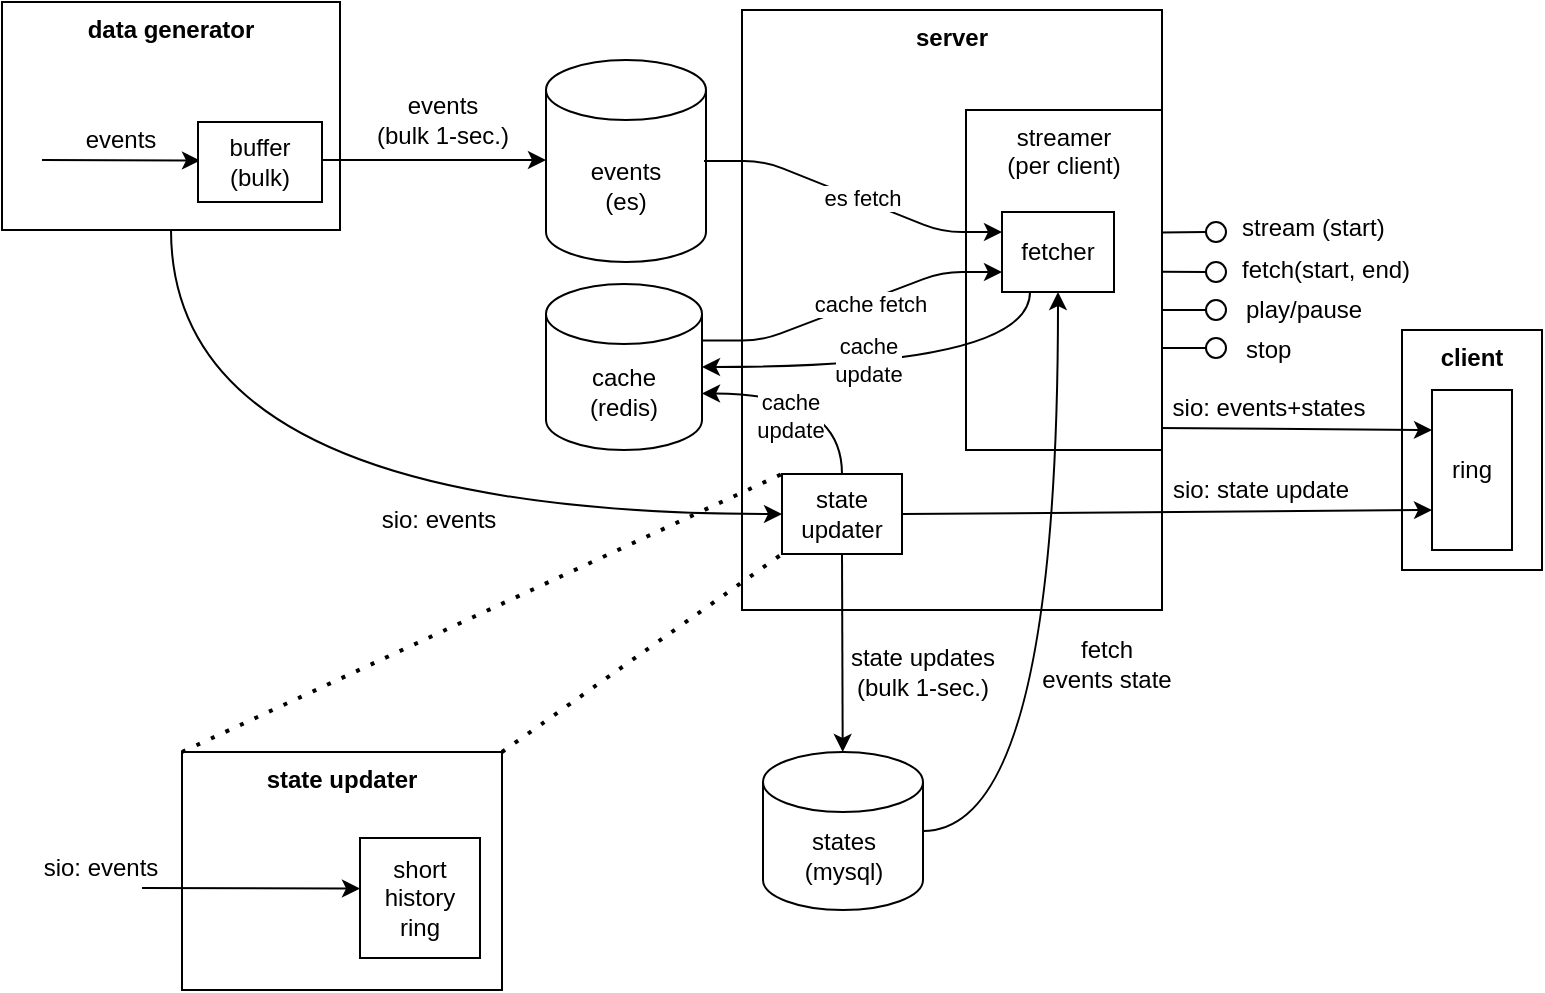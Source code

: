 <mxfile>
    <diagram id="iySTPJm4EqNGzjUjztas" name="Page-1">
        <mxGraphModel dx="867" dy="547" grid="1" gridSize="10" guides="1" tooltips="1" connect="1" arrows="1" fold="1" page="1" pageScale="1" pageWidth="827" pageHeight="1169" math="0" shadow="0">
            <root>
                <mxCell id="0"/>
                <mxCell id="1" parent="0"/>
                <mxCell id="96" value="stream (start)" style="text;html=1;strokeColor=none;fillColor=none;align=left;verticalAlign=middle;whiteSpace=wrap;rounded=0;" parent="1" vertex="1">
                    <mxGeometry x="648" y="166" width="92" height="25" as="geometry"/>
                </mxCell>
                <mxCell id="97" value="play/pause" style="text;html=1;strokeColor=none;fillColor=none;align=left;verticalAlign=middle;whiteSpace=wrap;rounded=0;" parent="1" vertex="1">
                    <mxGeometry x="650" y="210" width="70" height="20" as="geometry"/>
                </mxCell>
                <mxCell id="99" value="fetch(start, end)" style="text;html=1;strokeColor=none;fillColor=none;align=left;verticalAlign=middle;whiteSpace=wrap;rounded=0;" parent="1" vertex="1">
                    <mxGeometry x="648" y="187" width="92" height="25" as="geometry"/>
                </mxCell>
                <mxCell id="100" value="stop" style="text;html=1;strokeColor=none;fillColor=none;align=left;verticalAlign=middle;whiteSpace=wrap;rounded=0;" parent="1" vertex="1">
                    <mxGeometry x="650" y="230" width="30" height="20" as="geometry"/>
                </mxCell>
                <mxCell id="117" value="" style="group" parent="1" vertex="1" connectable="0">
                    <mxGeometry x="608" y="215" width="34" height="10" as="geometry"/>
                </mxCell>
                <mxCell id="109" value="" style="ellipse;whiteSpace=wrap;html=1;aspect=fixed;" parent="117" vertex="1">
                    <mxGeometry x="24" width="10" height="10" as="geometry"/>
                </mxCell>
                <mxCell id="110" value="" style="endArrow=none;html=1;exitX=0;exitY=0.5;exitDx=0;exitDy=0;" parent="117" source="109" edge="1">
                    <mxGeometry width="50" height="50" relative="1" as="geometry">
                        <mxPoint x="20" y="26" as="sourcePoint"/>
                        <mxPoint y="5" as="targetPoint"/>
                    </mxGeometry>
                </mxCell>
                <mxCell id="128" value="&lt;b&gt;state updater&lt;/b&gt;" style="rounded=0;whiteSpace=wrap;html=1;verticalAlign=top;align=center;" parent="1" vertex="1">
                    <mxGeometry x="120" y="441" width="160" height="119" as="geometry"/>
                </mxCell>
                <mxCell id="42" value="&lt;b&gt;server&lt;/b&gt;" style="rounded=0;whiteSpace=wrap;html=1;verticalAlign=top;align=center;" parent="1" vertex="1">
                    <mxGeometry x="400" y="70" width="210" height="300" as="geometry"/>
                </mxCell>
                <mxCell id="103" value="" style="ellipse;whiteSpace=wrap;html=1;aspect=fixed;" parent="1" vertex="1">
                    <mxGeometry x="632" y="176" width="10" height="10" as="geometry"/>
                </mxCell>
                <mxCell id="104" value="" style="endArrow=none;html=1;exitX=0;exitY=0.5;exitDx=0;exitDy=0;entryX=0.997;entryY=0.36;entryDx=0;entryDy=0;entryPerimeter=0;" parent="1" source="103" target="43" edge="1">
                    <mxGeometry width="50" height="50" relative="1" as="geometry">
                        <mxPoint x="628" y="200" as="sourcePoint"/>
                        <mxPoint x="610" y="181" as="targetPoint"/>
                    </mxGeometry>
                </mxCell>
                <mxCell id="163" value="" style="group" parent="1" vertex="1" connectable="0">
                    <mxGeometry x="608" y="234" width="34" height="10" as="geometry"/>
                </mxCell>
                <mxCell id="164" value="" style="ellipse;whiteSpace=wrap;html=1;aspect=fixed;" parent="163" vertex="1">
                    <mxGeometry x="24" width="10" height="10" as="geometry"/>
                </mxCell>
                <mxCell id="165" value="" style="endArrow=none;html=1;exitX=0;exitY=0.5;exitDx=0;exitDy=0;" parent="163" source="164" edge="1">
                    <mxGeometry width="50" height="50" relative="1" as="geometry">
                        <mxPoint x="20" y="26" as="sourcePoint"/>
                        <mxPoint y="5" as="targetPoint"/>
                    </mxGeometry>
                </mxCell>
                <mxCell id="3" value="events&lt;br&gt;(es)" style="shape=cylinder3;whiteSpace=wrap;html=1;boundedLbl=1;backgroundOutline=1;size=15;" parent="1" vertex="1">
                    <mxGeometry x="302" y="95" width="80" height="101" as="geometry"/>
                </mxCell>
                <mxCell id="41" value="&lt;span&gt;&lt;b&gt;client&lt;/b&gt;&lt;/span&gt;" style="rounded=0;whiteSpace=wrap;html=1;verticalAlign=top;" parent="1" vertex="1">
                    <mxGeometry x="730" y="230" width="70" height="120" as="geometry"/>
                </mxCell>
                <mxCell id="160" value="" style="endArrow=none;html=1;exitX=0;exitY=0.5;exitDx=0;exitDy=0;entryX=0.997;entryY=0.476;entryDx=0;entryDy=0;entryPerimeter=0;" parent="1" source="159" target="43" edge="1">
                    <mxGeometry width="50" height="50" relative="1" as="geometry">
                        <mxPoint x="637" y="439" as="sourcePoint"/>
                        <mxPoint x="610" y="201" as="targetPoint"/>
                    </mxGeometry>
                </mxCell>
                <mxCell id="159" value="" style="ellipse;whiteSpace=wrap;html=1;aspect=fixed;" parent="1" vertex="1">
                    <mxGeometry x="632" y="196" width="10" height="10" as="geometry"/>
                </mxCell>
                <mxCell id="53" value="&lt;b&gt;data generator&lt;/b&gt;" style="rounded=0;whiteSpace=wrap;html=1;verticalAlign=top;align=center;" parent="1" vertex="1">
                    <mxGeometry x="30" y="66" width="169" height="114" as="geometry"/>
                </mxCell>
                <mxCell id="54" value="" style="endArrow=classic;html=1;entryX=0;entryY=0;entryDx=0;entryDy=30;entryPerimeter=0;" parent="1" edge="1">
                    <mxGeometry width="50" height="50" relative="1" as="geometry">
                        <mxPoint x="180" y="145" as="sourcePoint"/>
                        <mxPoint x="302" y="145" as="targetPoint"/>
                    </mxGeometry>
                </mxCell>
                <mxCell id="55" value="&lt;span style=&quot;font-size: 12px&quot;&gt;events&lt;br&gt;&lt;/span&gt;&lt;span style=&quot;font-size: 12px&quot;&gt;(bulk 1-sec.)&lt;/span&gt;&lt;span style=&quot;font-size: 12px&quot;&gt;&lt;br&gt;&lt;/span&gt;" style="edgeLabel;html=1;align=center;verticalAlign=middle;resizable=0;points=[];" parent="54" vertex="1" connectable="0">
                    <mxGeometry x="-0.083" y="-1" relative="1" as="geometry">
                        <mxPoint x="14" y="-21" as="offset"/>
                    </mxGeometry>
                </mxCell>
                <mxCell id="63" value="short&lt;br&gt;history&lt;br&gt;ring" style="rounded=0;whiteSpace=wrap;html=1;" parent="1" vertex="1">
                    <mxGeometry x="209" y="484" width="60" height="60" as="geometry"/>
                </mxCell>
                <mxCell id="89" value="" style="endArrow=classic;html=1;" parent="1" edge="1">
                    <mxGeometry width="50" height="50" relative="1" as="geometry">
                        <mxPoint x="50" y="145" as="sourcePoint"/>
                        <mxPoint x="129" y="145.29" as="targetPoint"/>
                    </mxGeometry>
                </mxCell>
                <mxCell id="92" value="events" style="text;html=1;align=center;verticalAlign=middle;resizable=0;points=[];autosize=1;strokeColor=none;fillColor=none;" parent="1" vertex="1">
                    <mxGeometry x="64" y="125.29" width="50" height="20" as="geometry"/>
                </mxCell>
                <mxCell id="93" value="" style="endArrow=classic;html=1;" parent="1" edge="1">
                    <mxGeometry width="50" height="50" relative="1" as="geometry">
                        <mxPoint x="100" y="509" as="sourcePoint"/>
                        <mxPoint x="209" y="509.29" as="targetPoint"/>
                    </mxGeometry>
                </mxCell>
                <mxCell id="94" value="sio: events" style="text;html=1;align=center;verticalAlign=middle;resizable=0;points=[];autosize=1;strokeColor=none;fillColor=none;" parent="1" vertex="1">
                    <mxGeometry x="44" y="489.29" width="70" height="20" as="geometry"/>
                </mxCell>
                <mxCell id="118" value="states&lt;br&gt;(mysql)" style="shape=cylinder3;whiteSpace=wrap;html=1;boundedLbl=1;backgroundOutline=1;size=15;" parent="1" vertex="1">
                    <mxGeometry x="410.5" y="441" width="80" height="79" as="geometry"/>
                </mxCell>
                <mxCell id="119" value="" style="endArrow=classic;html=1;exitX=0.5;exitY=1;exitDx=0;exitDy=0;" parent="1" source="136" target="118" edge="1">
                    <mxGeometry width="50" height="50" relative="1" as="geometry">
                        <mxPoint x="268.0" y="480" as="sourcePoint"/>
                        <mxPoint x="450" y="400" as="targetPoint"/>
                    </mxGeometry>
                </mxCell>
                <mxCell id="120" value="&lt;span style=&quot;font-size: 12px&quot;&gt;state updates&lt;br&gt;&lt;/span&gt;&lt;span style=&quot;font-size: 12px&quot;&gt;(bulk 1-sec.)&lt;/span&gt;&lt;span style=&quot;font-size: 12px&quot;&gt;&lt;br&gt;&lt;/span&gt;" style="edgeLabel;html=1;align=center;verticalAlign=middle;resizable=0;points=[];" parent="119" vertex="1" connectable="0">
                    <mxGeometry x="-0.083" y="-1" relative="1" as="geometry">
                        <mxPoint x="41" y="13" as="offset"/>
                    </mxGeometry>
                </mxCell>
                <mxCell id="122" value="buffer&lt;br&gt;(bulk)" style="rounded=0;whiteSpace=wrap;html=1;" parent="1" vertex="1">
                    <mxGeometry x="128" y="126" width="62" height="40" as="geometry"/>
                </mxCell>
                <mxCell id="135" value="" style="endArrow=classic;html=1;exitX=0.5;exitY=1;exitDx=0;exitDy=0;entryX=0;entryY=0.5;entryDx=0;entryDy=0;startArrow=none;edgeStyle=orthogonalEdgeStyle;curved=1;" parent="1" source="53" target="136" edge="1">
                    <mxGeometry width="50" height="50" relative="1" as="geometry">
                        <mxPoint x="281" y="320" as="sourcePoint"/>
                        <mxPoint x="400" y="319" as="targetPoint"/>
                    </mxGeometry>
                </mxCell>
                <mxCell id="139" value="&lt;span style=&quot;font-size: 12px&quot;&gt;sio: events&lt;/span&gt;" style="edgeLabel;html=1;align=center;verticalAlign=middle;resizable=0;points=[];" parent="135" vertex="1" connectable="0">
                    <mxGeometry x="0.117" y="-2" relative="1" as="geometry">
                        <mxPoint x="25" y="1" as="offset"/>
                    </mxGeometry>
                </mxCell>
                <mxCell id="136" value="state&lt;br&gt;updater" style="rounded=0;whiteSpace=wrap;html=1;" parent="1" vertex="1">
                    <mxGeometry x="420" y="302" width="60" height="40" as="geometry"/>
                </mxCell>
                <mxCell id="25" value="" style="endArrow=classic;html=1;exitX=1.025;exitY=0.915;exitDx=0;exitDy=0;exitPerimeter=0;entryX=0;entryY=0.25;entryDx=0;entryDy=0;" parent="1" target="147" edge="1">
                    <mxGeometry width="50" height="50" relative="1" as="geometry">
                        <mxPoint x="608" y="278.95" as="sourcePoint"/>
                        <mxPoint x="730" y="279" as="targetPoint"/>
                    </mxGeometry>
                </mxCell>
                <mxCell id="45" value="&lt;span style=&quot;font-size: 12px&quot;&gt;sio: e&lt;/span&gt;&lt;span style=&quot;font-size: 12px&quot;&gt;vents+states&lt;/span&gt;" style="edgeLabel;html=1;align=center;verticalAlign=middle;resizable=0;points=[];" parent="25" vertex="1" connectable="0">
                    <mxGeometry x="0.112" y="-1" relative="1" as="geometry">
                        <mxPoint x="-21" y="-12" as="offset"/>
                    </mxGeometry>
                </mxCell>
                <mxCell id="145" value="" style="endArrow=classic;html=1;exitX=1;exitY=0.5;exitDx=0;exitDy=0;entryX=0;entryY=0.75;entryDx=0;entryDy=0;" parent="1" source="136" target="147" edge="1">
                    <mxGeometry width="50" height="50" relative="1" as="geometry">
                        <mxPoint x="498.9" y="340.42" as="sourcePoint"/>
                        <mxPoint x="740" y="340" as="targetPoint"/>
                    </mxGeometry>
                </mxCell>
                <mxCell id="146" value="&lt;span style=&quot;font-size: 12px&quot;&gt;sio: state update&lt;/span&gt;" style="edgeLabel;html=1;align=center;verticalAlign=middle;resizable=0;points=[];" parent="145" vertex="1" connectable="0">
                    <mxGeometry x="0.112" y="-1" relative="1" as="geometry">
                        <mxPoint x="31" y="-12" as="offset"/>
                    </mxGeometry>
                </mxCell>
                <mxCell id="147" value="ring" style="rounded=0;whiteSpace=wrap;html=1;" parent="1" vertex="1">
                    <mxGeometry x="745" y="260" width="40" height="80" as="geometry"/>
                </mxCell>
                <mxCell id="148" value="" style="endArrow=classic;html=1;exitX=0.5;exitY=0;exitDx=0;exitDy=0;entryX=1;entryY=0;entryDx=0;entryDy=54.75;entryPerimeter=0;edgeStyle=orthogonalEdgeStyle;curved=1;" parent="1" source="136" target="150" edge="1">
                    <mxGeometry width="50" height="50" relative="1" as="geometry">
                        <mxPoint x="230.0" y="231.85" as="sourcePoint"/>
                        <mxPoint x="340" y="250" as="targetPoint"/>
                    </mxGeometry>
                </mxCell>
                <mxCell id="170" value="cache&lt;br&gt;update" style="edgeLabel;html=1;align=center;verticalAlign=middle;resizable=0;points=[];" parent="148" vertex="1" connectable="0">
                    <mxGeometry x="0.083" y="8" relative="1" as="geometry">
                        <mxPoint x="-7" y="3" as="offset"/>
                    </mxGeometry>
                </mxCell>
                <mxCell id="150" value="cache&lt;br&gt;(redis)" style="shape=cylinder3;whiteSpace=wrap;html=1;boundedLbl=1;backgroundOutline=1;size=15;" parent="1" vertex="1">
                    <mxGeometry x="302" y="207" width="78" height="83" as="geometry"/>
                </mxCell>
                <mxCell id="43" value="streamer&lt;br&gt;(per client)" style="rounded=0;whiteSpace=wrap;html=1;verticalAlign=top;" parent="1" vertex="1">
                    <mxGeometry x="512" y="120" width="98" height="170" as="geometry"/>
                </mxCell>
                <mxCell id="157" value="fetcher" style="rounded=0;whiteSpace=wrap;html=1;" parent="1" vertex="1">
                    <mxGeometry x="530" y="171" width="56" height="40" as="geometry"/>
                </mxCell>
                <mxCell id="151" value="" style="endArrow=classic;html=1;entryX=0;entryY=0.75;entryDx=0;entryDy=0;exitX=1;exitY=0;exitDx=0;exitDy=28.25;exitPerimeter=0;edgeStyle=entityRelationEdgeStyle;" parent="1" source="150" target="157" edge="1">
                    <mxGeometry width="50" height="50" relative="1" as="geometry">
                        <mxPoint x="379" y="233" as="sourcePoint"/>
                        <mxPoint x="528.04" y="230.912" as="targetPoint"/>
                    </mxGeometry>
                </mxCell>
                <mxCell id="167" value="cache fetch" style="edgeLabel;html=1;align=center;verticalAlign=middle;resizable=0;points=[];" parent="151" vertex="1" connectable="0">
                    <mxGeometry x="0.111" y="-2" relative="1" as="geometry">
                        <mxPoint as="offset"/>
                    </mxGeometry>
                </mxCell>
                <mxCell id="153" value="" style="endArrow=classic;html=1;exitX=1;exitY=0.5;exitDx=0;exitDy=0;entryX=0.5;entryY=1;entryDx=0;entryDy=0;exitPerimeter=0;edgeStyle=orthogonalEdgeStyle;curved=1;" parent="1" source="118" target="157" edge="1">
                    <mxGeometry width="50" height="50" relative="1" as="geometry">
                        <mxPoint x="490" y="330" as="sourcePoint"/>
                        <mxPoint x="740" y="330.025" as="targetPoint"/>
                    </mxGeometry>
                </mxCell>
                <mxCell id="154" value="&lt;span style=&quot;font-size: 12px&quot;&gt;fetch &lt;br&gt;events state&lt;/span&gt;" style="edgeLabel;html=1;align=center;verticalAlign=middle;resizable=0;points=[];" parent="153" vertex="1" connectable="0">
                    <mxGeometry x="0.112" y="-1" relative="1" as="geometry">
                        <mxPoint x="23" y="36" as="offset"/>
                    </mxGeometry>
                </mxCell>
                <mxCell id="152" value="" style="endArrow=classic;html=1;exitX=0.25;exitY=1;exitDx=0;exitDy=0;entryX=1;entryY=0.5;entryDx=0;entryDy=0;entryPerimeter=0;edgeStyle=orthogonalEdgeStyle;curved=1;" parent="1" source="157" target="150" edge="1">
                    <mxGeometry width="50" height="50" relative="1" as="geometry">
                        <mxPoint x="526.48" y="238.25" as="sourcePoint"/>
                        <mxPoint x="390" y="246" as="targetPoint"/>
                    </mxGeometry>
                </mxCell>
                <mxCell id="169" value="cache&lt;br&gt;update" style="edgeLabel;html=1;align=center;verticalAlign=middle;resizable=0;points=[];" parent="152" vertex="1" connectable="0">
                    <mxGeometry x="-0.049" y="-7" relative="1" as="geometry">
                        <mxPoint x="-23" y="3" as="offset"/>
                    </mxGeometry>
                </mxCell>
                <mxCell id="171" value="" style="endArrow=none;dashed=1;html=1;dashPattern=1 3;strokeWidth=2;curved=1;exitX=0;exitY=0;exitDx=0;exitDy=0;entryX=0;entryY=0;entryDx=0;entryDy=0;" edge="1" parent="1" source="128" target="136">
                    <mxGeometry width="50" height="50" relative="1" as="geometry">
                        <mxPoint x="190" y="440" as="sourcePoint"/>
                        <mxPoint x="390" y="300" as="targetPoint"/>
                    </mxGeometry>
                </mxCell>
                <mxCell id="172" value="" style="endArrow=none;dashed=1;html=1;dashPattern=1 3;strokeWidth=2;curved=1;entryX=0;entryY=1;entryDx=0;entryDy=0;exitX=1;exitY=0;exitDx=0;exitDy=0;" edge="1" parent="1" source="128" target="136">
                    <mxGeometry width="50" height="50" relative="1" as="geometry">
                        <mxPoint x="280" y="480" as="sourcePoint"/>
                        <mxPoint x="330" y="430" as="targetPoint"/>
                    </mxGeometry>
                </mxCell>
                <mxCell id="34" value="" style="endArrow=classic;html=1;exitX=1;exitY=0.5;exitDx=0;exitDy=0;exitPerimeter=0;edgeStyle=entityRelationEdgeStyle;entryX=0;entryY=0.25;entryDx=0;entryDy=0;" parent="1" target="157" edge="1">
                    <mxGeometry width="50" height="50" relative="1" as="geometry">
                        <mxPoint x="381" y="145.5" as="sourcePoint"/>
                        <mxPoint x="610" y="110" as="targetPoint"/>
                    </mxGeometry>
                </mxCell>
                <mxCell id="168" value="es fetch" style="edgeLabel;html=1;align=center;verticalAlign=middle;resizable=0;points=[];" parent="34" vertex="1" connectable="0">
                    <mxGeometry x="0.052" y="1" relative="1" as="geometry">
                        <mxPoint as="offset"/>
                    </mxGeometry>
                </mxCell>
            </root>
        </mxGraphModel>
    </diagram>
</mxfile>
